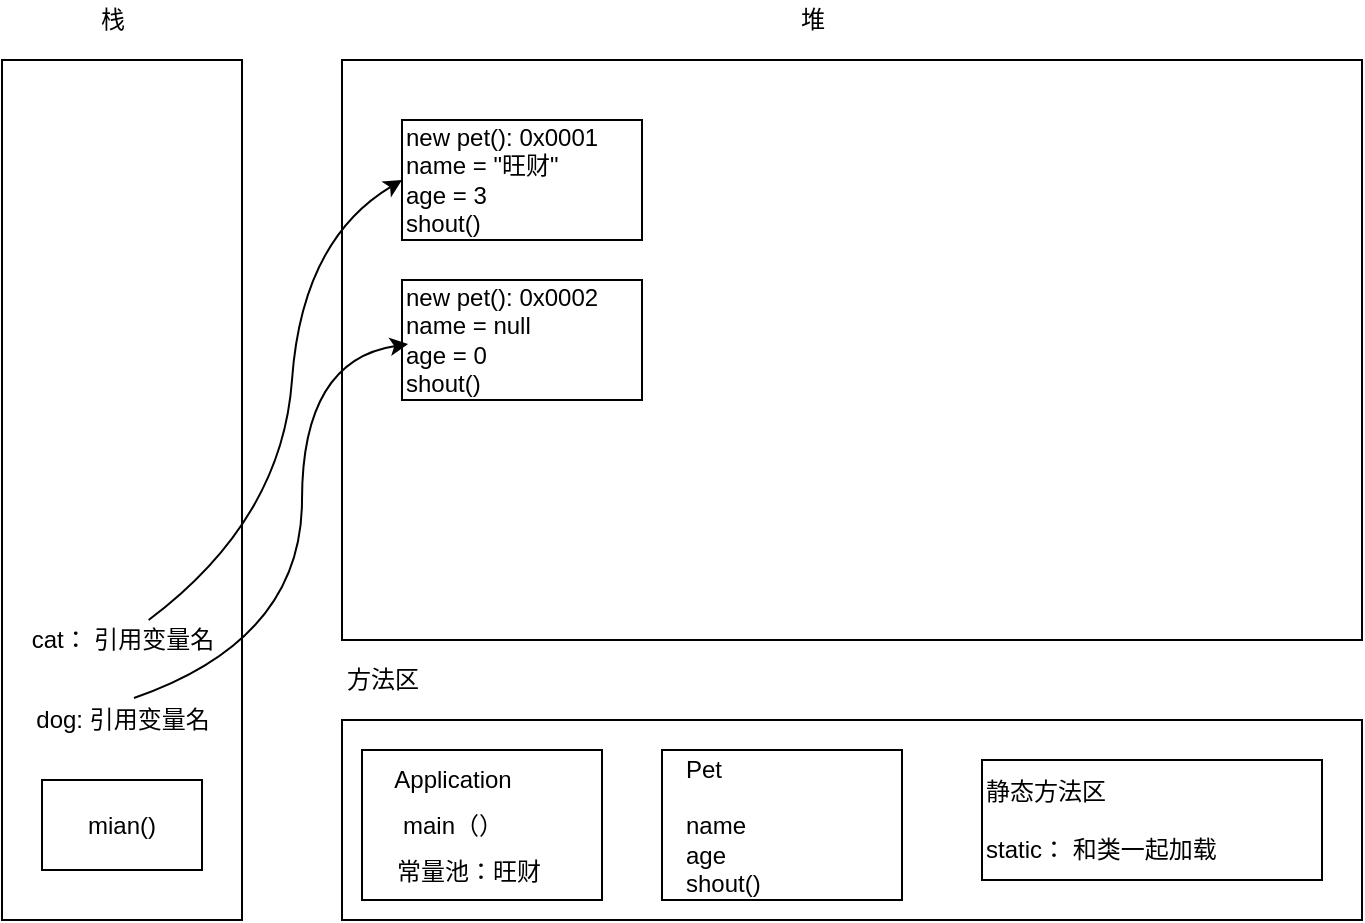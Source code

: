 <mxfile version="14.6.11" type="github">
  <diagram id="dS93SPSKcSikuWHyCO25" name="第 1 页">
    <mxGraphModel dx="1422" dy="788" grid="1" gridSize="10" guides="1" tooltips="1" connect="1" arrows="1" fold="1" page="1" pageScale="1" pageWidth="827" pageHeight="1169" math="0" shadow="0">
      <root>
        <mxCell id="0" />
        <mxCell id="1" parent="0" />
        <mxCell id="Hg3Zbzr-f0oZ_KAzikvr-1" value="" style="rounded=0;whiteSpace=wrap;html=1;" vertex="1" parent="1">
          <mxGeometry x="60" y="130" width="120" height="430" as="geometry" />
        </mxCell>
        <mxCell id="Hg3Zbzr-f0oZ_KAzikvr-2" value="" style="rounded=0;whiteSpace=wrap;html=1;" vertex="1" parent="1">
          <mxGeometry x="230" y="130" width="510" height="290" as="geometry" />
        </mxCell>
        <mxCell id="Hg3Zbzr-f0oZ_KAzikvr-3" value="" style="rounded=0;whiteSpace=wrap;html=1;" vertex="1" parent="1">
          <mxGeometry x="230" y="460" width="510" height="100" as="geometry" />
        </mxCell>
        <mxCell id="Hg3Zbzr-f0oZ_KAzikvr-4" value="堆" style="text;html=1;align=center;verticalAlign=middle;resizable=0;points=[];autosize=1;strokeColor=none;" vertex="1" parent="1">
          <mxGeometry x="450" y="100" width="30" height="20" as="geometry" />
        </mxCell>
        <mxCell id="Hg3Zbzr-f0oZ_KAzikvr-5" value="栈" style="text;html=1;align=center;verticalAlign=middle;resizable=0;points=[];autosize=1;strokeColor=none;" vertex="1" parent="1">
          <mxGeometry x="100" y="100" width="30" height="20" as="geometry" />
        </mxCell>
        <mxCell id="Hg3Zbzr-f0oZ_KAzikvr-6" value="方法区" style="text;html=1;align=center;verticalAlign=middle;resizable=0;points=[];autosize=1;strokeColor=none;" vertex="1" parent="1">
          <mxGeometry x="225" y="430" width="50" height="20" as="geometry" />
        </mxCell>
        <mxCell id="Hg3Zbzr-f0oZ_KAzikvr-7" value="mian()" style="rounded=0;whiteSpace=wrap;html=1;" vertex="1" parent="1">
          <mxGeometry x="80" y="490" width="80" height="45" as="geometry" />
        </mxCell>
        <mxCell id="Hg3Zbzr-f0oZ_KAzikvr-8" value="dog: 引用变量名" style="text;html=1;align=center;verticalAlign=middle;resizable=0;points=[];autosize=1;strokeColor=none;" vertex="1" parent="1">
          <mxGeometry x="70" y="450" width="100" height="20" as="geometry" />
        </mxCell>
        <mxCell id="Hg3Zbzr-f0oZ_KAzikvr-9" value="cat： 引用变量名" style="text;html=1;align=center;verticalAlign=middle;resizable=0;points=[];autosize=1;strokeColor=none;" vertex="1" parent="1">
          <mxGeometry x="65" y="410" width="110" height="20" as="geometry" />
        </mxCell>
        <mxCell id="Hg3Zbzr-f0oZ_KAzikvr-10" value="" style="rounded=0;whiteSpace=wrap;html=1;" vertex="1" parent="1">
          <mxGeometry x="240" y="475" width="120" height="75" as="geometry" />
        </mxCell>
        <mxCell id="Hg3Zbzr-f0oZ_KAzikvr-11" value="Application" style="text;html=1;align=center;verticalAlign=middle;resizable=0;points=[];autosize=1;strokeColor=none;" vertex="1" parent="1">
          <mxGeometry x="250" y="480" width="70" height="20" as="geometry" />
        </mxCell>
        <mxCell id="Hg3Zbzr-f0oZ_KAzikvr-12" value="main（）" style="text;html=1;align=center;verticalAlign=middle;resizable=0;points=[];autosize=1;strokeColor=none;" vertex="1" parent="1">
          <mxGeometry x="250" y="502.5" width="70" height="20" as="geometry" />
        </mxCell>
        <mxCell id="Hg3Zbzr-f0oZ_KAzikvr-13" value="常量池：旺财" style="text;html=1;align=center;verticalAlign=middle;resizable=0;points=[];autosize=1;strokeColor=none;" vertex="1" parent="1">
          <mxGeometry x="248" y="526" width="90" height="20" as="geometry" />
        </mxCell>
        <mxCell id="Hg3Zbzr-f0oZ_KAzikvr-16" value="" style="rounded=0;whiteSpace=wrap;html=1;" vertex="1" parent="1">
          <mxGeometry x="390" y="475" width="120" height="75" as="geometry" />
        </mxCell>
        <mxCell id="Hg3Zbzr-f0oZ_KAzikvr-17" value="Pet&lt;br&gt;&lt;br&gt;name&lt;br&gt;age&lt;br&gt;shout()" style="text;html=1;align=left;verticalAlign=middle;resizable=0;points=[];autosize=1;strokeColor=none;" vertex="1" parent="1">
          <mxGeometry x="400" y="472.5" width="50" height="80" as="geometry" />
        </mxCell>
        <mxCell id="Hg3Zbzr-f0oZ_KAzikvr-19" value="静态方法区&lt;br&gt;&lt;br&gt;static： 和类一起加载" style="rounded=0;whiteSpace=wrap;html=1;align=left;" vertex="1" parent="1">
          <mxGeometry x="550" y="480" width="170" height="60" as="geometry" />
        </mxCell>
        <mxCell id="Hg3Zbzr-f0oZ_KAzikvr-20" value="new pet(): 0x0001&lt;br&gt;name = &quot;旺财&quot;&lt;br&gt;age = 3&lt;br&gt;shout()" style="rounded=0;whiteSpace=wrap;html=1;align=left;" vertex="1" parent="1">
          <mxGeometry x="260" y="160" width="120" height="60" as="geometry" />
        </mxCell>
        <mxCell id="Hg3Zbzr-f0oZ_KAzikvr-21" value="new pet(): 0x0002&lt;br&gt;name = null&lt;br&gt;age = 0&lt;br&gt;shout()" style="rounded=0;whiteSpace=wrap;html=1;align=left;" vertex="1" parent="1">
          <mxGeometry x="260" y="240" width="120" height="60" as="geometry" />
        </mxCell>
        <mxCell id="Hg3Zbzr-f0oZ_KAzikvr-23" value="" style="curved=1;endArrow=classic;html=1;entryX=0;entryY=0.5;entryDx=0;entryDy=0;" edge="1" parent="1" source="Hg3Zbzr-f0oZ_KAzikvr-9" target="Hg3Zbzr-f0oZ_KAzikvr-20">
          <mxGeometry width="50" height="50" relative="1" as="geometry">
            <mxPoint x="210" y="380" as="sourcePoint" />
            <mxPoint x="440" y="310" as="targetPoint" />
            <Array as="points">
              <mxPoint x="200" y="360" />
              <mxPoint x="210" y="220" />
            </Array>
          </mxGeometry>
        </mxCell>
        <mxCell id="Hg3Zbzr-f0oZ_KAzikvr-24" value="" style="curved=1;endArrow=classic;html=1;exitX=0.56;exitY=-0.05;exitDx=0;exitDy=0;exitPerimeter=0;entryX=0;entryY=0.5;entryDx=0;entryDy=0;" edge="1" parent="1" source="Hg3Zbzr-f0oZ_KAzikvr-8">
          <mxGeometry width="50" height="50" relative="1" as="geometry">
            <mxPoint x="180.0" y="500" as="sourcePoint" />
            <mxPoint x="263.02" y="272" as="targetPoint" />
            <Array as="points">
              <mxPoint x="210" y="420" />
              <mxPoint x="210" y="280" />
            </Array>
          </mxGeometry>
        </mxCell>
      </root>
    </mxGraphModel>
  </diagram>
</mxfile>
